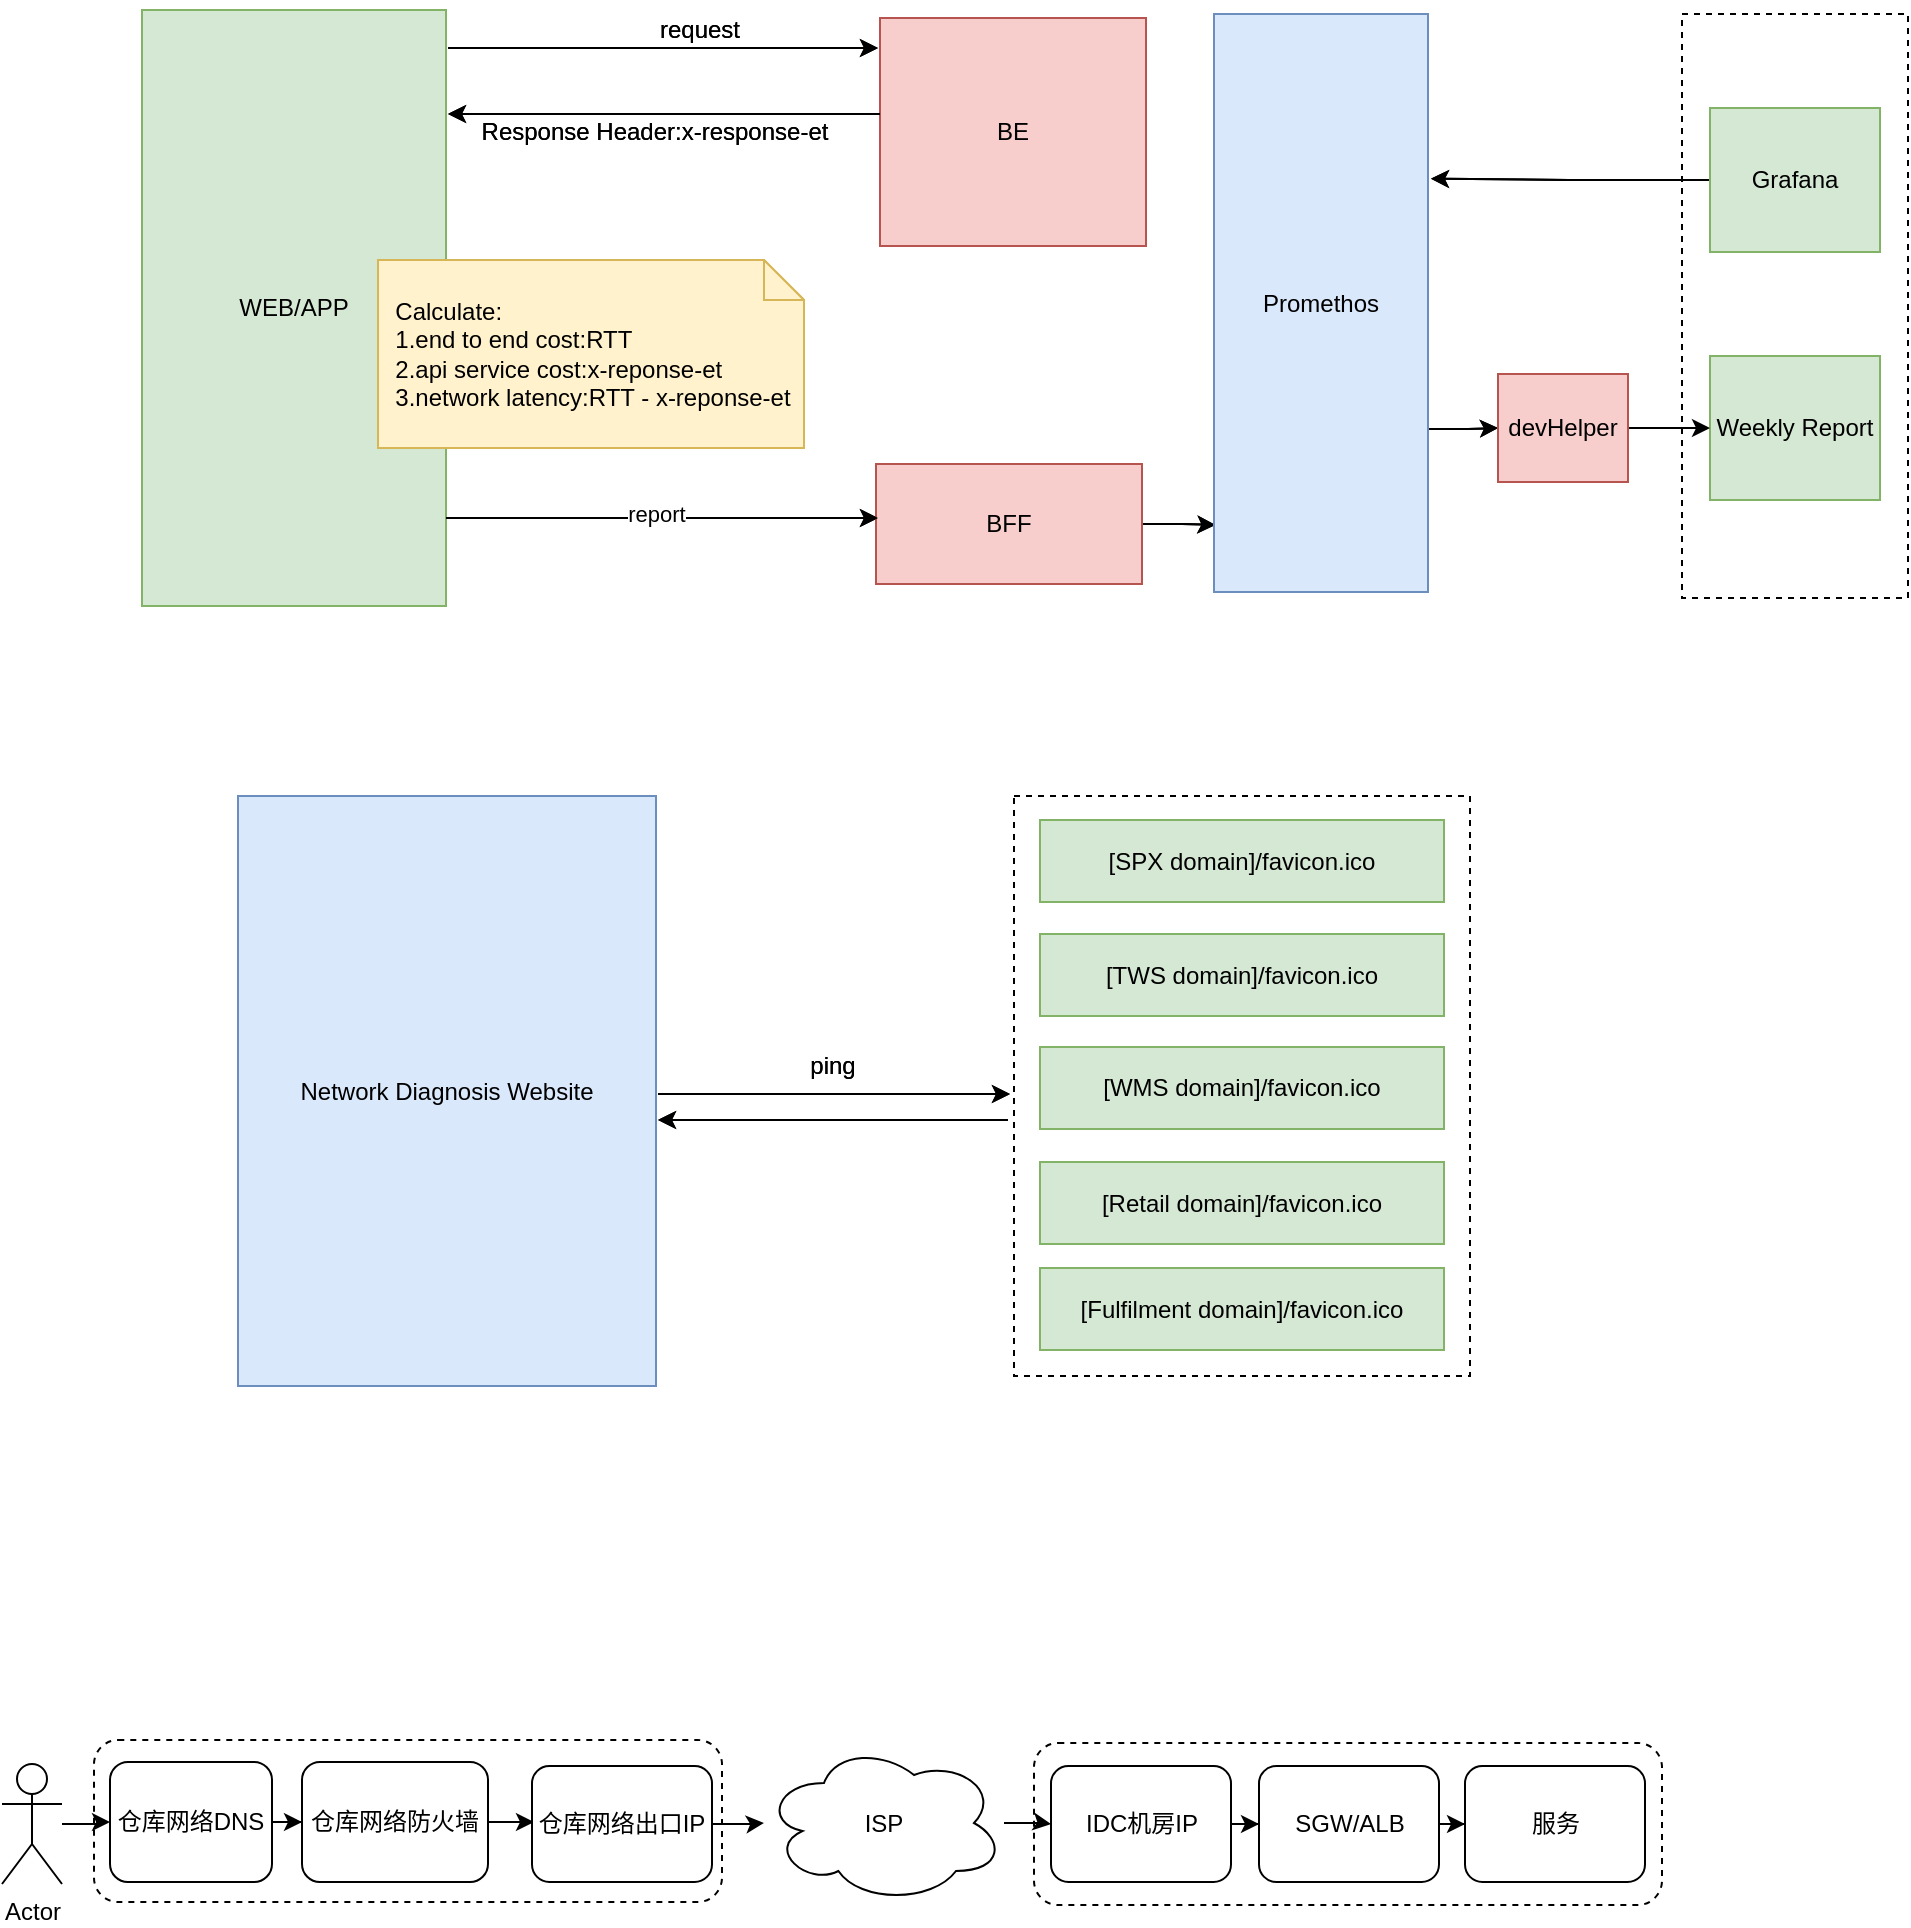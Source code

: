 <mxfile version="21.5.0" type="github">
  <diagram name="第 1 页" id="YbMV32dz8KYmbLjzAqyX">
    <mxGraphModel dx="1633" dy="1085" grid="0" gridSize="10" guides="1" tooltips="1" connect="1" arrows="1" fold="1" page="1" pageScale="1" pageWidth="3300" pageHeight="4681" math="0" shadow="0">
      <root>
        <mxCell id="0" />
        <mxCell id="1" parent="0" />
        <mxCell id="E_-qTIuJGgrTYIes5nv8-37" value="" style="rounded=0;whiteSpace=wrap;html=1;dashed=1;" parent="1" vertex="1">
          <mxGeometry x="632" y="712" width="228" height="290" as="geometry" />
        </mxCell>
        <mxCell id="E_-qTIuJGgrTYIes5nv8-20" value="" style="rounded=0;whiteSpace=wrap;html=1;dashed=1;" parent="1" vertex="1">
          <mxGeometry x="966" y="321" width="113" height="292" as="geometry" />
        </mxCell>
        <mxCell id="E_-qTIuJGgrTYIes5nv8-6" value="WEB/APP" style="rounded=0;whiteSpace=wrap;html=1;fillColor=#d5e8d4;strokeColor=#82b366;" parent="1" vertex="1">
          <mxGeometry x="196" y="319" width="152" height="298" as="geometry" />
        </mxCell>
        <mxCell id="E_-qTIuJGgrTYIes5nv8-7" value="BE" style="rounded=0;whiteSpace=wrap;html=1;fillColor=#f8cecc;strokeColor=#b85450;" parent="1" vertex="1">
          <mxGeometry x="565" y="323" width="133" height="114" as="geometry" />
        </mxCell>
        <mxCell id="E_-qTIuJGgrTYIes5nv8-8" value="" style="endArrow=classic;html=1;rounded=0;" parent="1" edge="1">
          <mxGeometry x="0.004" width="50" height="50" relative="1" as="geometry">
            <mxPoint x="349" y="338" as="sourcePoint" />
            <mxPoint x="564" y="338" as="targetPoint" />
            <mxPoint as="offset" />
          </mxGeometry>
        </mxCell>
        <mxCell id="E_-qTIuJGgrTYIes5nv8-9" value="" style="endArrow=classic;html=1;rounded=0;" parent="1" edge="1">
          <mxGeometry width="50" height="50" relative="1" as="geometry">
            <mxPoint x="565" y="371" as="sourcePoint" />
            <mxPoint x="349" y="371" as="targetPoint" />
          </mxGeometry>
        </mxCell>
        <mxCell id="E_-qTIuJGgrTYIes5nv8-10" value="Response Header:x-response-et" style="text;html=1;strokeColor=none;fillColor=none;align=center;verticalAlign=middle;whiteSpace=wrap;rounded=0;" parent="1" vertex="1">
          <mxGeometry x="354" y="362.5" width="197" height="35" as="geometry" />
        </mxCell>
        <mxCell id="E_-qTIuJGgrTYIes5nv8-11" value="request" style="text;html=1;strokeColor=none;fillColor=none;align=center;verticalAlign=middle;whiteSpace=wrap;rounded=0;" parent="1" vertex="1">
          <mxGeometry x="445" y="314" width="60" height="30" as="geometry" />
        </mxCell>
        <mxCell id="E_-qTIuJGgrTYIes5nv8-17" value="" style="edgeStyle=orthogonalEdgeStyle;rounded=0;orthogonalLoop=1;jettySize=auto;html=1;entryX=0.007;entryY=0.884;entryDx=0;entryDy=0;entryPerimeter=0;" parent="1" source="E_-qTIuJGgrTYIes5nv8-12" target="E_-qTIuJGgrTYIes5nv8-16" edge="1">
          <mxGeometry relative="1" as="geometry" />
        </mxCell>
        <mxCell id="E_-qTIuJGgrTYIes5nv8-12" value="BFF" style="rounded=0;whiteSpace=wrap;html=1;fillColor=#f8cecc;strokeColor=#b85450;" parent="1" vertex="1">
          <mxGeometry x="563" y="546" width="133" height="60" as="geometry" />
        </mxCell>
        <mxCell id="E_-qTIuJGgrTYIes5nv8-13" value="" style="endArrow=classic;html=1;rounded=0;" parent="1" edge="1">
          <mxGeometry x="0.004" width="50" height="50" relative="1" as="geometry">
            <mxPoint x="348" y="573" as="sourcePoint" />
            <mxPoint x="564" y="573" as="targetPoint" />
            <mxPoint as="offset" />
          </mxGeometry>
        </mxCell>
        <mxCell id="E_-qTIuJGgrTYIes5nv8-14" value="report" style="edgeLabel;html=1;align=center;verticalAlign=middle;resizable=0;points=[];" parent="E_-qTIuJGgrTYIes5nv8-13" vertex="1" connectable="0">
          <mxGeometry x="-0.026" y="2" relative="1" as="geometry">
            <mxPoint as="offset" />
          </mxGeometry>
        </mxCell>
        <mxCell id="E_-qTIuJGgrTYIes5nv8-15" value="&amp;nbsp; Calculate:&lt;br&gt;&amp;nbsp; 1.end to end cost:RTT&lt;br&gt;&amp;nbsp; 2.api service cost:x-reponse-et&lt;br&gt;&amp;nbsp; 3.network latency:RTT - x-reponse-et" style="shape=note;size=20;whiteSpace=wrap;html=1;align=left;fillColor=#fff2cc;strokeColor=#d6b656;" parent="1" vertex="1">
          <mxGeometry x="314" y="444" width="213" height="94" as="geometry" />
        </mxCell>
        <mxCell id="E_-qTIuJGgrTYIes5nv8-28" value="" style="edgeStyle=orthogonalEdgeStyle;rounded=0;orthogonalLoop=1;jettySize=auto;html=1;exitX=0.991;exitY=0.718;exitDx=0;exitDy=0;exitPerimeter=0;" parent="1" source="E_-qTIuJGgrTYIes5nv8-16" target="E_-qTIuJGgrTYIes5nv8-27" edge="1">
          <mxGeometry relative="1" as="geometry" />
        </mxCell>
        <mxCell id="E_-qTIuJGgrTYIes5nv8-16" value="Promethos" style="rounded=0;whiteSpace=wrap;html=1;fillColor=#dae8fc;strokeColor=#6c8ebf;" parent="1" vertex="1">
          <mxGeometry x="732" y="321" width="107" height="289" as="geometry" />
        </mxCell>
        <mxCell id="E_-qTIuJGgrTYIes5nv8-23" value="" style="edgeStyle=orthogonalEdgeStyle;rounded=0;orthogonalLoop=1;jettySize=auto;html=1;entryX=1.014;entryY=0.285;entryDx=0;entryDy=0;entryPerimeter=0;" parent="1" source="E_-qTIuJGgrTYIes5nv8-18" target="E_-qTIuJGgrTYIes5nv8-16" edge="1">
          <mxGeometry relative="1" as="geometry" />
        </mxCell>
        <mxCell id="E_-qTIuJGgrTYIes5nv8-18" value="Grafana" style="rounded=0;whiteSpace=wrap;html=1;fillColor=#d5e8d4;strokeColor=#82b366;" parent="1" vertex="1">
          <mxGeometry x="980" y="368" width="85" height="72" as="geometry" />
        </mxCell>
        <mxCell id="E_-qTIuJGgrTYIes5nv8-26" value="Weekly Report" style="rounded=0;whiteSpace=wrap;html=1;fillColor=#d5e8d4;strokeColor=#82b366;" parent="1" vertex="1">
          <mxGeometry x="980" y="492" width="85" height="72" as="geometry" />
        </mxCell>
        <mxCell id="E_-qTIuJGgrTYIes5nv8-29" value="" style="edgeStyle=orthogonalEdgeStyle;rounded=0;orthogonalLoop=1;jettySize=auto;html=1;" parent="1" source="E_-qTIuJGgrTYIes5nv8-27" target="E_-qTIuJGgrTYIes5nv8-26" edge="1">
          <mxGeometry relative="1" as="geometry" />
        </mxCell>
        <mxCell id="E_-qTIuJGgrTYIes5nv8-27" value="devHelper" style="rounded=0;whiteSpace=wrap;html=1;fillColor=#f8cecc;strokeColor=#b85450;" parent="1" vertex="1">
          <mxGeometry x="874" y="501" width="65" height="54" as="geometry" />
        </mxCell>
        <mxCell id="E_-qTIuJGgrTYIes5nv8-30" value="Network Diagnosis Website" style="rounded=0;whiteSpace=wrap;html=1;fillColor=#dae8fc;strokeColor=#6c8ebf;" parent="1" vertex="1">
          <mxGeometry x="244" y="712" width="209" height="295" as="geometry" />
        </mxCell>
        <mxCell id="E_-qTIuJGgrTYIes5nv8-31" value="[SPX domain]/favicon.ico" style="rounded=0;whiteSpace=wrap;html=1;fillColor=#ffe6cc;strokeColor=#d79b00;" parent="1" vertex="1">
          <mxGeometry x="645" y="724" width="202" height="41" as="geometry" />
        </mxCell>
        <mxCell id="E_-qTIuJGgrTYIes5nv8-33" value="[TWS domain]/favicon.ico" style="rounded=0;whiteSpace=wrap;html=1;fillColor=#d5e8d4;strokeColor=#82b366;" parent="1" vertex="1">
          <mxGeometry x="645" y="781" width="202" height="41" as="geometry" />
        </mxCell>
        <mxCell id="E_-qTIuJGgrTYIes5nv8-34" value="[Fulfilment domain]/favicon.ico" style="rounded=0;whiteSpace=wrap;html=1;fillColor=#f8cecc;strokeColor=#b85450;" parent="1" vertex="1">
          <mxGeometry x="645" y="948" width="202" height="41" as="geometry" />
        </mxCell>
        <mxCell id="E_-qTIuJGgrTYIes5nv8-35" value="[Retail domain]/favicon.ico" style="rounded=0;whiteSpace=wrap;html=1;fillColor=#1ba1e2;fontColor=#ffffff;strokeColor=#006EAF;" parent="1" vertex="1">
          <mxGeometry x="645" y="895" width="202" height="41" as="geometry" />
        </mxCell>
        <mxCell id="E_-qTIuJGgrTYIes5nv8-36" value="[WMS domain]/favicon.ico" style="rounded=0;whiteSpace=wrap;html=1;fillColor=#e1d5e7;strokeColor=#9673a6;" parent="1" vertex="1">
          <mxGeometry x="645" y="837.5" width="202" height="41" as="geometry" />
        </mxCell>
        <mxCell id="E_-qTIuJGgrTYIes5nv8-38" value="" style="endArrow=classic;html=1;rounded=0;" parent="1" edge="1">
          <mxGeometry width="50" height="50" relative="1" as="geometry">
            <mxPoint x="454" y="861" as="sourcePoint" />
            <mxPoint x="630" y="861" as="targetPoint" />
          </mxGeometry>
        </mxCell>
        <mxCell id="E_-qTIuJGgrTYIes5nv8-39" value="ping" style="text;html=1;strokeColor=none;fillColor=none;align=center;verticalAlign=middle;whiteSpace=wrap;rounded=0;" parent="1" vertex="1">
          <mxGeometry x="496" y="831" width="91" height="31" as="geometry" />
        </mxCell>
        <mxCell id="E_-qTIuJGgrTYIes5nv8-40" value="" style="endArrow=classic;html=1;rounded=0;" parent="1" edge="1">
          <mxGeometry width="50" height="50" relative="1" as="geometry">
            <mxPoint x="629" y="874" as="sourcePoint" />
            <mxPoint x="454" y="874" as="targetPoint" />
          </mxGeometry>
        </mxCell>
        <mxCell id="cddW9qrfOcWyNEqx8EMv-1" value="" style="rounded=1;whiteSpace=wrap;html=1;dashed=1;" vertex="1" parent="1">
          <mxGeometry x="642" y="1185.5" width="314" height="81" as="geometry" />
        </mxCell>
        <mxCell id="cddW9qrfOcWyNEqx8EMv-2" value="" style="rounded=1;whiteSpace=wrap;html=1;dashed=1;" vertex="1" parent="1">
          <mxGeometry x="172" y="1184" width="314" height="81" as="geometry" />
        </mxCell>
        <mxCell id="cddW9qrfOcWyNEqx8EMv-3" value="" style="rounded=0;whiteSpace=wrap;html=1;dashed=1;" vertex="1" parent="1">
          <mxGeometry x="632" y="712" width="228" height="290" as="geometry" />
        </mxCell>
        <mxCell id="cddW9qrfOcWyNEqx8EMv-4" value="" style="rounded=0;whiteSpace=wrap;html=1;dashed=1;" vertex="1" parent="1">
          <mxGeometry x="966" y="321" width="113" height="292" as="geometry" />
        </mxCell>
        <mxCell id="cddW9qrfOcWyNEqx8EMv-5" value="WEB/APP" style="rounded=0;whiteSpace=wrap;html=1;fillColor=#d5e8d4;strokeColor=#82b366;" vertex="1" parent="1">
          <mxGeometry x="196" y="319" width="152" height="298" as="geometry" />
        </mxCell>
        <mxCell id="cddW9qrfOcWyNEqx8EMv-6" value="BE" style="rounded=0;whiteSpace=wrap;html=1;fillColor=#f8cecc;strokeColor=#b85450;" vertex="1" parent="1">
          <mxGeometry x="565" y="323" width="133" height="114" as="geometry" />
        </mxCell>
        <mxCell id="cddW9qrfOcWyNEqx8EMv-7" value="" style="endArrow=classic;html=1;rounded=0;" edge="1" parent="1">
          <mxGeometry x="0.004" width="50" height="50" relative="1" as="geometry">
            <mxPoint x="349" y="338" as="sourcePoint" />
            <mxPoint x="564" y="338" as="targetPoint" />
            <mxPoint as="offset" />
          </mxGeometry>
        </mxCell>
        <mxCell id="cddW9qrfOcWyNEqx8EMv-8" value="" style="endArrow=classic;html=1;rounded=0;" edge="1" parent="1">
          <mxGeometry width="50" height="50" relative="1" as="geometry">
            <mxPoint x="565" y="371" as="sourcePoint" />
            <mxPoint x="349" y="371" as="targetPoint" />
          </mxGeometry>
        </mxCell>
        <mxCell id="cddW9qrfOcWyNEqx8EMv-9" value="Response Header:x-response-et" style="text;html=1;strokeColor=none;fillColor=none;align=center;verticalAlign=middle;whiteSpace=wrap;rounded=0;" vertex="1" parent="1">
          <mxGeometry x="354" y="362.5" width="197" height="35" as="geometry" />
        </mxCell>
        <mxCell id="cddW9qrfOcWyNEqx8EMv-10" value="request" style="text;html=1;strokeColor=none;fillColor=none;align=center;verticalAlign=middle;whiteSpace=wrap;rounded=0;" vertex="1" parent="1">
          <mxGeometry x="445" y="314" width="60" height="30" as="geometry" />
        </mxCell>
        <mxCell id="cddW9qrfOcWyNEqx8EMv-11" value="" style="edgeStyle=orthogonalEdgeStyle;rounded=0;orthogonalLoop=1;jettySize=auto;html=1;entryX=0.007;entryY=0.884;entryDx=0;entryDy=0;entryPerimeter=0;" edge="1" parent="1" source="cddW9qrfOcWyNEqx8EMv-12" target="cddW9qrfOcWyNEqx8EMv-17">
          <mxGeometry relative="1" as="geometry" />
        </mxCell>
        <mxCell id="cddW9qrfOcWyNEqx8EMv-12" value="BFF" style="rounded=0;whiteSpace=wrap;html=1;fillColor=#f8cecc;strokeColor=#b85450;" vertex="1" parent="1">
          <mxGeometry x="563" y="546" width="133" height="60" as="geometry" />
        </mxCell>
        <mxCell id="cddW9qrfOcWyNEqx8EMv-13" value="" style="endArrow=classic;html=1;rounded=0;" edge="1" parent="1">
          <mxGeometry x="0.004" width="50" height="50" relative="1" as="geometry">
            <mxPoint x="348" y="573" as="sourcePoint" />
            <mxPoint x="564" y="573" as="targetPoint" />
            <mxPoint as="offset" />
          </mxGeometry>
        </mxCell>
        <mxCell id="cddW9qrfOcWyNEqx8EMv-14" value="report" style="edgeLabel;html=1;align=center;verticalAlign=middle;resizable=0;points=[];" vertex="1" connectable="0" parent="cddW9qrfOcWyNEqx8EMv-13">
          <mxGeometry x="-0.026" y="2" relative="1" as="geometry">
            <mxPoint as="offset" />
          </mxGeometry>
        </mxCell>
        <mxCell id="cddW9qrfOcWyNEqx8EMv-15" value="&amp;nbsp; Calculate:&lt;br&gt;&amp;nbsp; 1.end to end cost:RTT&lt;br&gt;&amp;nbsp; 2.api service cost:x-reponse-et&lt;br&gt;&amp;nbsp; 3.network latency:RTT - x-reponse-et" style="shape=note;size=20;whiteSpace=wrap;html=1;align=left;fillColor=#fff2cc;strokeColor=#d6b656;" vertex="1" parent="1">
          <mxGeometry x="314" y="444" width="213" height="94" as="geometry" />
        </mxCell>
        <mxCell id="cddW9qrfOcWyNEqx8EMv-16" value="" style="edgeStyle=orthogonalEdgeStyle;rounded=0;orthogonalLoop=1;jettySize=auto;html=1;exitX=0.991;exitY=0.718;exitDx=0;exitDy=0;exitPerimeter=0;" edge="1" parent="1" source="cddW9qrfOcWyNEqx8EMv-17" target="cddW9qrfOcWyNEqx8EMv-22">
          <mxGeometry relative="1" as="geometry" />
        </mxCell>
        <mxCell id="cddW9qrfOcWyNEqx8EMv-17" value="Promethos" style="rounded=0;whiteSpace=wrap;html=1;fillColor=#dae8fc;strokeColor=#6c8ebf;" vertex="1" parent="1">
          <mxGeometry x="732" y="321" width="107" height="289" as="geometry" />
        </mxCell>
        <mxCell id="cddW9qrfOcWyNEqx8EMv-18" value="" style="edgeStyle=orthogonalEdgeStyle;rounded=0;orthogonalLoop=1;jettySize=auto;html=1;entryX=1.014;entryY=0.285;entryDx=0;entryDy=0;entryPerimeter=0;" edge="1" parent="1" source="cddW9qrfOcWyNEqx8EMv-19" target="cddW9qrfOcWyNEqx8EMv-17">
          <mxGeometry relative="1" as="geometry" />
        </mxCell>
        <mxCell id="cddW9qrfOcWyNEqx8EMv-19" value="Grafana" style="rounded=0;whiteSpace=wrap;html=1;fillColor=#d5e8d4;strokeColor=#82b366;" vertex="1" parent="1">
          <mxGeometry x="980" y="368" width="85" height="72" as="geometry" />
        </mxCell>
        <mxCell id="cddW9qrfOcWyNEqx8EMv-20" value="Weekly Report" style="rounded=0;whiteSpace=wrap;html=1;fillColor=#d5e8d4;strokeColor=#82b366;" vertex="1" parent="1">
          <mxGeometry x="980" y="492" width="85" height="72" as="geometry" />
        </mxCell>
        <mxCell id="cddW9qrfOcWyNEqx8EMv-21" value="" style="edgeStyle=orthogonalEdgeStyle;rounded=0;orthogonalLoop=1;jettySize=auto;html=1;" edge="1" parent="1" source="cddW9qrfOcWyNEqx8EMv-22" target="cddW9qrfOcWyNEqx8EMv-20">
          <mxGeometry relative="1" as="geometry" />
        </mxCell>
        <mxCell id="cddW9qrfOcWyNEqx8EMv-22" value="devHelper" style="rounded=0;whiteSpace=wrap;html=1;fillColor=#f8cecc;strokeColor=#b85450;" vertex="1" parent="1">
          <mxGeometry x="874" y="501" width="65" height="54" as="geometry" />
        </mxCell>
        <mxCell id="cddW9qrfOcWyNEqx8EMv-23" value="Network Diagnosis Website" style="rounded=0;whiteSpace=wrap;html=1;fillColor=#dae8fc;strokeColor=#6c8ebf;" vertex="1" parent="1">
          <mxGeometry x="244" y="712" width="209" height="295" as="geometry" />
        </mxCell>
        <mxCell id="cddW9qrfOcWyNEqx8EMv-24" value="[SPX domain]/favicon.ico" style="rounded=0;whiteSpace=wrap;html=1;fillColor=#d5e8d4;strokeColor=#82b366;" vertex="1" parent="1">
          <mxGeometry x="645" y="724" width="202" height="41" as="geometry" />
        </mxCell>
        <mxCell id="cddW9qrfOcWyNEqx8EMv-25" value="[TWS domain]/favicon.ico" style="rounded=0;whiteSpace=wrap;html=1;fillColor=#d5e8d4;strokeColor=#82b366;" vertex="1" parent="1">
          <mxGeometry x="645" y="781" width="202" height="41" as="geometry" />
        </mxCell>
        <mxCell id="cddW9qrfOcWyNEqx8EMv-26" value="[Fulfilment domain]/favicon.ico" style="rounded=0;whiteSpace=wrap;html=1;fillColor=#d5e8d4;strokeColor=#82b366;" vertex="1" parent="1">
          <mxGeometry x="645" y="948" width="202" height="41" as="geometry" />
        </mxCell>
        <mxCell id="cddW9qrfOcWyNEqx8EMv-27" value="[Retail domain]/favicon.ico" style="rounded=0;whiteSpace=wrap;html=1;fillColor=#d5e8d4;strokeColor=#82b366;" vertex="1" parent="1">
          <mxGeometry x="645" y="895" width="202" height="41" as="geometry" />
        </mxCell>
        <mxCell id="cddW9qrfOcWyNEqx8EMv-28" value="[WMS domain]/favicon.ico" style="rounded=0;whiteSpace=wrap;html=1;fillColor=#d5e8d4;strokeColor=#82b366;" vertex="1" parent="1">
          <mxGeometry x="645" y="837.5" width="202" height="41" as="geometry" />
        </mxCell>
        <mxCell id="cddW9qrfOcWyNEqx8EMv-29" value="" style="endArrow=classic;html=1;rounded=0;" edge="1" parent="1">
          <mxGeometry width="50" height="50" relative="1" as="geometry">
            <mxPoint x="454" y="861" as="sourcePoint" />
            <mxPoint x="630" y="861" as="targetPoint" />
          </mxGeometry>
        </mxCell>
        <mxCell id="cddW9qrfOcWyNEqx8EMv-30" value="ping" style="text;html=1;strokeColor=none;fillColor=none;align=center;verticalAlign=middle;whiteSpace=wrap;rounded=0;" vertex="1" parent="1">
          <mxGeometry x="496" y="831" width="91" height="31" as="geometry" />
        </mxCell>
        <mxCell id="cddW9qrfOcWyNEqx8EMv-31" value="" style="endArrow=classic;html=1;rounded=0;" edge="1" parent="1">
          <mxGeometry width="50" height="50" relative="1" as="geometry">
            <mxPoint x="629" y="874" as="sourcePoint" />
            <mxPoint x="454" y="874" as="targetPoint" />
          </mxGeometry>
        </mxCell>
        <mxCell id="cddW9qrfOcWyNEqx8EMv-32" value="" style="edgeStyle=orthogonalEdgeStyle;rounded=0;orthogonalLoop=1;jettySize=auto;html=1;" edge="1" parent="1" source="cddW9qrfOcWyNEqx8EMv-33" target="cddW9qrfOcWyNEqx8EMv-35">
          <mxGeometry relative="1" as="geometry" />
        </mxCell>
        <mxCell id="cddW9qrfOcWyNEqx8EMv-33" value="Actor" style="shape=umlActor;verticalLabelPosition=bottom;verticalAlign=top;html=1;outlineConnect=0;" vertex="1" parent="1">
          <mxGeometry x="126" y="1196" width="30" height="60" as="geometry" />
        </mxCell>
        <mxCell id="cddW9qrfOcWyNEqx8EMv-34" value="" style="edgeStyle=orthogonalEdgeStyle;rounded=0;orthogonalLoop=1;jettySize=auto;html=1;" edge="1" parent="1" source="cddW9qrfOcWyNEqx8EMv-35" target="cddW9qrfOcWyNEqx8EMv-37">
          <mxGeometry relative="1" as="geometry" />
        </mxCell>
        <mxCell id="cddW9qrfOcWyNEqx8EMv-35" value="仓库网络DNS" style="rounded=1;whiteSpace=wrap;html=1;" vertex="1" parent="1">
          <mxGeometry x="180" y="1195" width="81" height="60" as="geometry" />
        </mxCell>
        <mxCell id="cddW9qrfOcWyNEqx8EMv-36" value="" style="edgeStyle=orthogonalEdgeStyle;rounded=0;orthogonalLoop=1;jettySize=auto;html=1;" edge="1" parent="1" source="cddW9qrfOcWyNEqx8EMv-37">
          <mxGeometry relative="1" as="geometry">
            <mxPoint x="392" y="1225" as="targetPoint" />
          </mxGeometry>
        </mxCell>
        <mxCell id="cddW9qrfOcWyNEqx8EMv-37" value="仓库网络防火墙" style="rounded=1;whiteSpace=wrap;html=1;" vertex="1" parent="1">
          <mxGeometry x="276" y="1195" width="93" height="60" as="geometry" />
        </mxCell>
        <mxCell id="cddW9qrfOcWyNEqx8EMv-38" value="" style="edgeStyle=orthogonalEdgeStyle;rounded=0;orthogonalLoop=1;jettySize=auto;html=1;" edge="1" parent="1" source="cddW9qrfOcWyNEqx8EMv-39" target="cddW9qrfOcWyNEqx8EMv-41">
          <mxGeometry relative="1" as="geometry" />
        </mxCell>
        <mxCell id="cddW9qrfOcWyNEqx8EMv-39" value="仓库网络出口IP" style="rounded=1;whiteSpace=wrap;html=1;" vertex="1" parent="1">
          <mxGeometry x="391" y="1197" width="90" height="58" as="geometry" />
        </mxCell>
        <mxCell id="cddW9qrfOcWyNEqx8EMv-40" value="" style="edgeStyle=orthogonalEdgeStyle;rounded=0;orthogonalLoop=1;jettySize=auto;html=1;" edge="1" parent="1" source="cddW9qrfOcWyNEqx8EMv-41" target="cddW9qrfOcWyNEqx8EMv-43">
          <mxGeometry relative="1" as="geometry" />
        </mxCell>
        <mxCell id="cddW9qrfOcWyNEqx8EMv-41" value="ISP" style="ellipse;shape=cloud;whiteSpace=wrap;html=1;" vertex="1" parent="1">
          <mxGeometry x="507" y="1185.5" width="120" height="80" as="geometry" />
        </mxCell>
        <mxCell id="cddW9qrfOcWyNEqx8EMv-42" value="" style="edgeStyle=orthogonalEdgeStyle;rounded=0;orthogonalLoop=1;jettySize=auto;html=1;" edge="1" parent="1" source="cddW9qrfOcWyNEqx8EMv-43" target="cddW9qrfOcWyNEqx8EMv-45">
          <mxGeometry relative="1" as="geometry" />
        </mxCell>
        <mxCell id="cddW9qrfOcWyNEqx8EMv-43" value="IDC机房IP" style="rounded=1;whiteSpace=wrap;html=1;" vertex="1" parent="1">
          <mxGeometry x="650.5" y="1197" width="90" height="58" as="geometry" />
        </mxCell>
        <mxCell id="cddW9qrfOcWyNEqx8EMv-44" value="" style="edgeStyle=orthogonalEdgeStyle;rounded=0;orthogonalLoop=1;jettySize=auto;html=1;" edge="1" parent="1" source="cddW9qrfOcWyNEqx8EMv-45" target="cddW9qrfOcWyNEqx8EMv-46">
          <mxGeometry relative="1" as="geometry" />
        </mxCell>
        <mxCell id="cddW9qrfOcWyNEqx8EMv-45" value="SGW/ALB" style="rounded=1;whiteSpace=wrap;html=1;" vertex="1" parent="1">
          <mxGeometry x="754.5" y="1197" width="90" height="58" as="geometry" />
        </mxCell>
        <mxCell id="cddW9qrfOcWyNEqx8EMv-46" value="服务" style="rounded=1;whiteSpace=wrap;html=1;" vertex="1" parent="1">
          <mxGeometry x="857.5" y="1197" width="90" height="58" as="geometry" />
        </mxCell>
      </root>
    </mxGraphModel>
  </diagram>
</mxfile>
